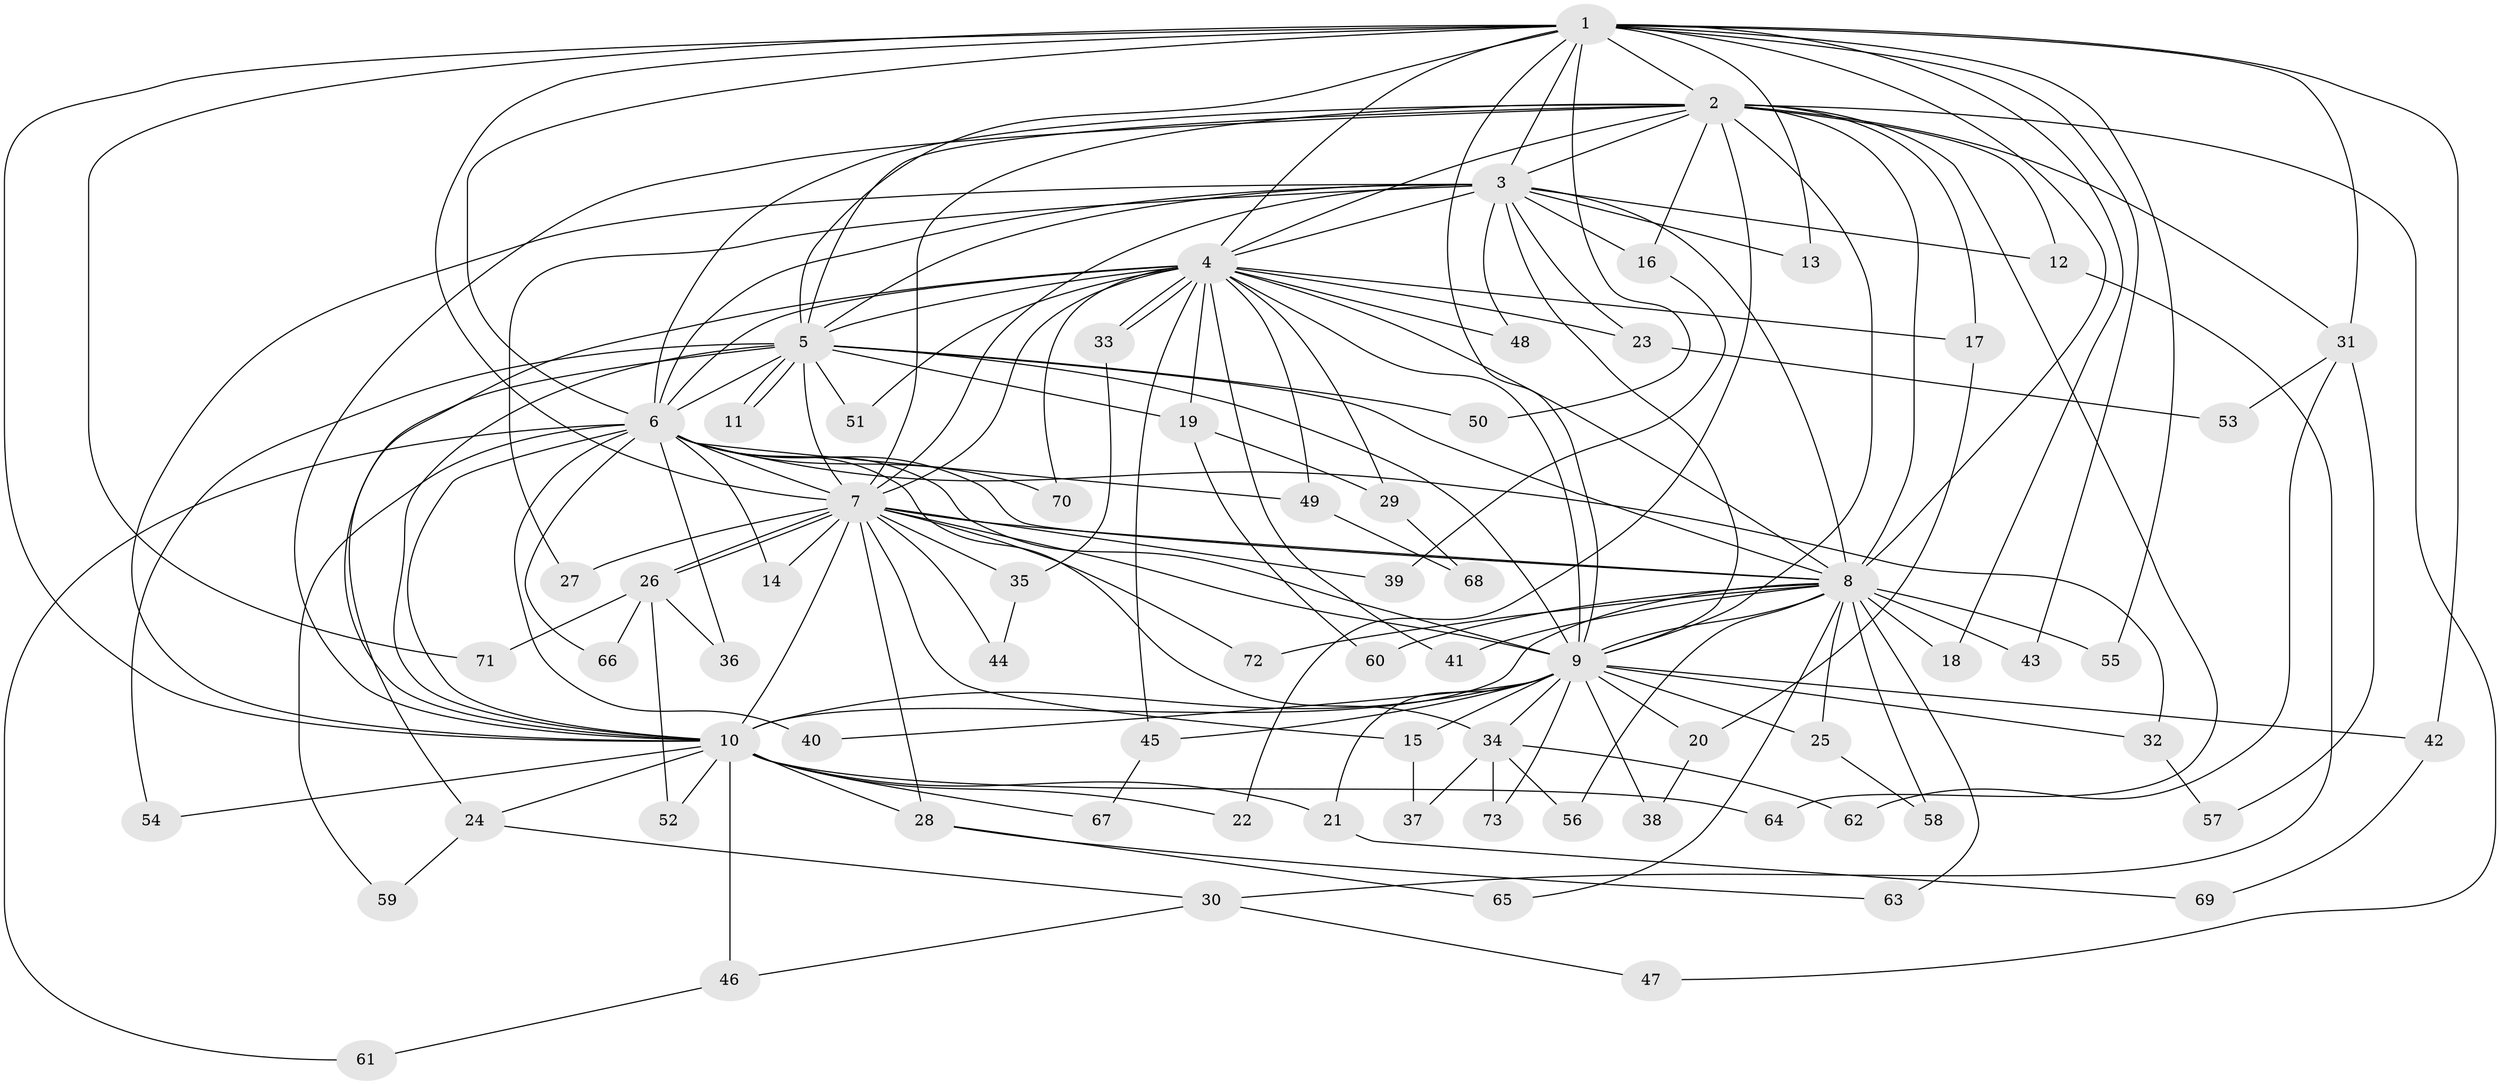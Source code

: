 // Generated by graph-tools (version 1.1) at 2025/49/03/09/25 03:49:31]
// undirected, 73 vertices, 171 edges
graph export_dot {
graph [start="1"]
  node [color=gray90,style=filled];
  1;
  2;
  3;
  4;
  5;
  6;
  7;
  8;
  9;
  10;
  11;
  12;
  13;
  14;
  15;
  16;
  17;
  18;
  19;
  20;
  21;
  22;
  23;
  24;
  25;
  26;
  27;
  28;
  29;
  30;
  31;
  32;
  33;
  34;
  35;
  36;
  37;
  38;
  39;
  40;
  41;
  42;
  43;
  44;
  45;
  46;
  47;
  48;
  49;
  50;
  51;
  52;
  53;
  54;
  55;
  56;
  57;
  58;
  59;
  60;
  61;
  62;
  63;
  64;
  65;
  66;
  67;
  68;
  69;
  70;
  71;
  72;
  73;
  1 -- 2;
  1 -- 3;
  1 -- 4;
  1 -- 5;
  1 -- 6;
  1 -- 7;
  1 -- 8;
  1 -- 9;
  1 -- 10;
  1 -- 13;
  1 -- 18;
  1 -- 31;
  1 -- 42;
  1 -- 43;
  1 -- 50;
  1 -- 55;
  1 -- 71;
  2 -- 3;
  2 -- 4;
  2 -- 5;
  2 -- 6;
  2 -- 7;
  2 -- 8;
  2 -- 9;
  2 -- 10;
  2 -- 12;
  2 -- 16;
  2 -- 17;
  2 -- 22;
  2 -- 31;
  2 -- 47;
  2 -- 64;
  3 -- 4;
  3 -- 5;
  3 -- 6;
  3 -- 7;
  3 -- 8;
  3 -- 9;
  3 -- 10;
  3 -- 12;
  3 -- 13;
  3 -- 16;
  3 -- 23;
  3 -- 27;
  3 -- 48;
  4 -- 5;
  4 -- 6;
  4 -- 7;
  4 -- 8;
  4 -- 9;
  4 -- 10;
  4 -- 17;
  4 -- 19;
  4 -- 23;
  4 -- 29;
  4 -- 33;
  4 -- 33;
  4 -- 41;
  4 -- 45;
  4 -- 48;
  4 -- 49;
  4 -- 51;
  4 -- 70;
  5 -- 6;
  5 -- 7;
  5 -- 8;
  5 -- 9;
  5 -- 10;
  5 -- 11;
  5 -- 11;
  5 -- 19;
  5 -- 24;
  5 -- 50;
  5 -- 51;
  5 -- 54;
  6 -- 7;
  6 -- 8;
  6 -- 9;
  6 -- 10;
  6 -- 14;
  6 -- 32;
  6 -- 34;
  6 -- 36;
  6 -- 40;
  6 -- 49;
  6 -- 59;
  6 -- 61;
  6 -- 66;
  6 -- 70;
  7 -- 8;
  7 -- 9;
  7 -- 10;
  7 -- 14;
  7 -- 15;
  7 -- 26;
  7 -- 26;
  7 -- 27;
  7 -- 28;
  7 -- 35;
  7 -- 39;
  7 -- 44;
  7 -- 72;
  8 -- 9;
  8 -- 10;
  8 -- 18;
  8 -- 25;
  8 -- 41;
  8 -- 43;
  8 -- 55;
  8 -- 56;
  8 -- 58;
  8 -- 60;
  8 -- 63;
  8 -- 65;
  8 -- 72;
  9 -- 10;
  9 -- 15;
  9 -- 20;
  9 -- 21;
  9 -- 25;
  9 -- 32;
  9 -- 34;
  9 -- 38;
  9 -- 40;
  9 -- 42;
  9 -- 45;
  9 -- 73;
  10 -- 21;
  10 -- 22;
  10 -- 24;
  10 -- 28;
  10 -- 46;
  10 -- 52;
  10 -- 54;
  10 -- 64;
  10 -- 67;
  12 -- 30;
  15 -- 37;
  16 -- 39;
  17 -- 20;
  19 -- 29;
  19 -- 60;
  20 -- 38;
  21 -- 69;
  23 -- 53;
  24 -- 30;
  24 -- 59;
  25 -- 58;
  26 -- 36;
  26 -- 52;
  26 -- 66;
  26 -- 71;
  28 -- 63;
  28 -- 65;
  29 -- 68;
  30 -- 46;
  30 -- 47;
  31 -- 53;
  31 -- 57;
  31 -- 62;
  32 -- 57;
  33 -- 35;
  34 -- 37;
  34 -- 56;
  34 -- 62;
  34 -- 73;
  35 -- 44;
  42 -- 69;
  45 -- 67;
  46 -- 61;
  49 -- 68;
}
